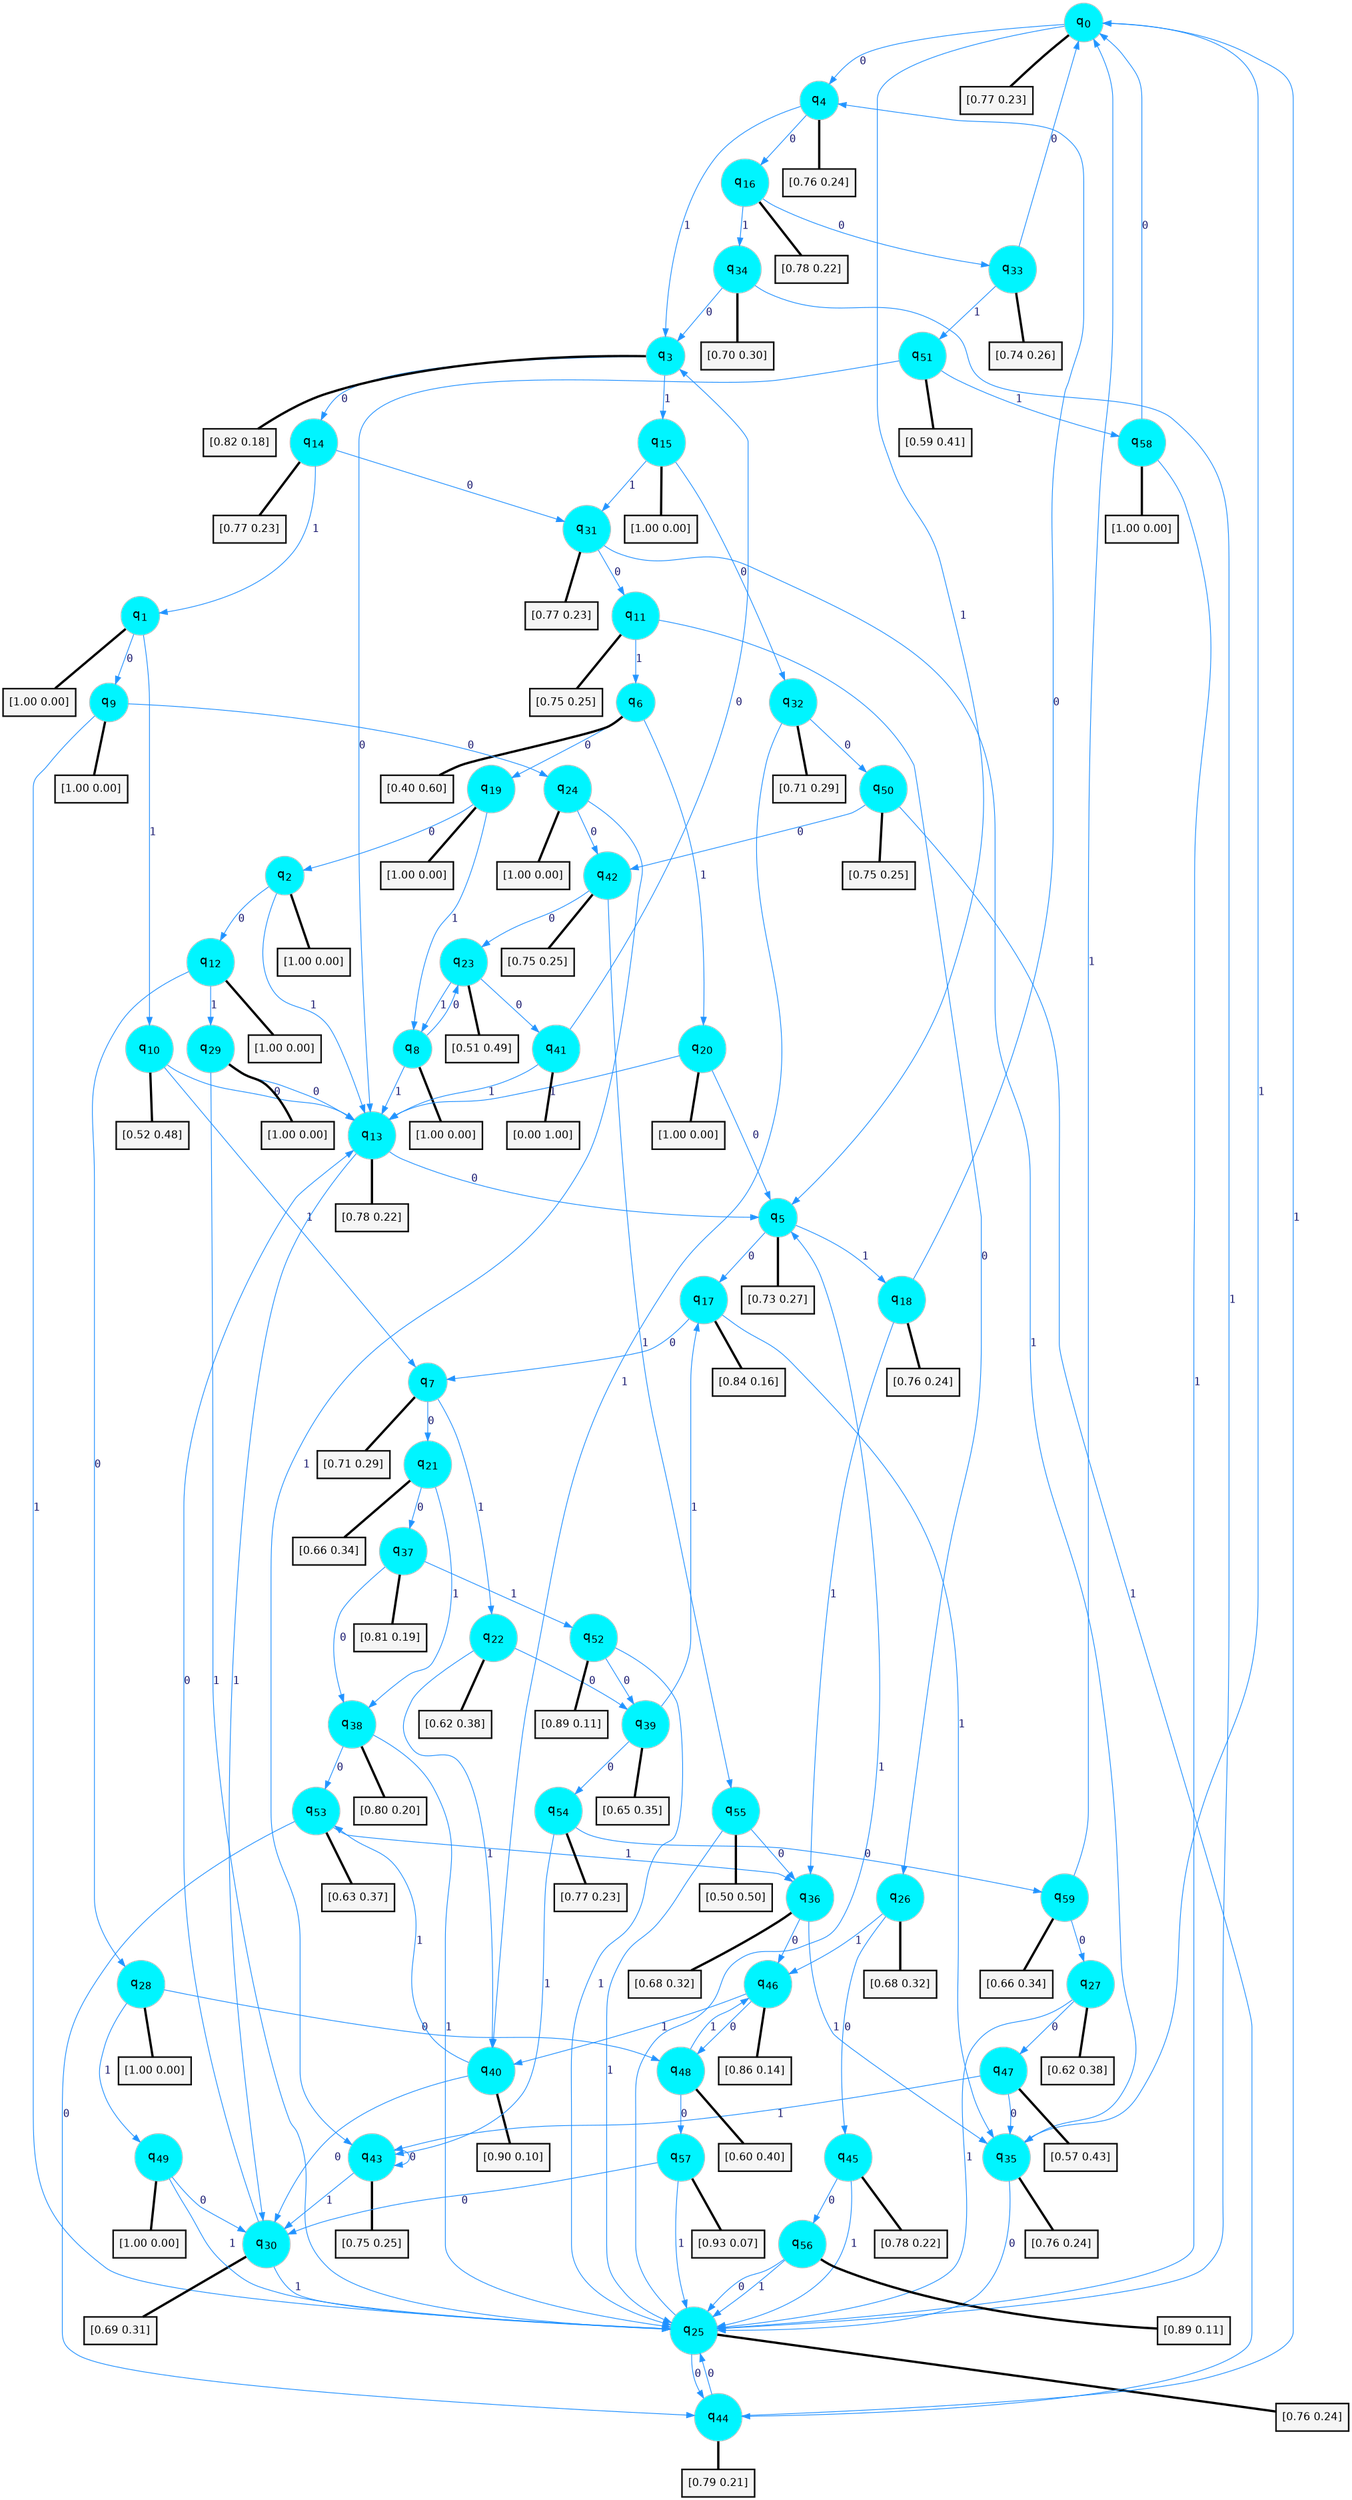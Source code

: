 digraph G {
graph [
bgcolor=transparent, dpi=300, rankdir=TD, size="40,25"];
node [
color=gray, fillcolor=turquoise1, fontcolor=black, fontname=Helvetica, fontsize=16, fontweight=bold, shape=circle, style=filled];
edge [
arrowsize=1, color=dodgerblue1, fontcolor=midnightblue, fontname=courier, fontweight=bold, penwidth=1, style=solid, weight=20];
0[label=<q<SUB>0</SUB>>];
1[label=<q<SUB>1</SUB>>];
2[label=<q<SUB>2</SUB>>];
3[label=<q<SUB>3</SUB>>];
4[label=<q<SUB>4</SUB>>];
5[label=<q<SUB>5</SUB>>];
6[label=<q<SUB>6</SUB>>];
7[label=<q<SUB>7</SUB>>];
8[label=<q<SUB>8</SUB>>];
9[label=<q<SUB>9</SUB>>];
10[label=<q<SUB>10</SUB>>];
11[label=<q<SUB>11</SUB>>];
12[label=<q<SUB>12</SUB>>];
13[label=<q<SUB>13</SUB>>];
14[label=<q<SUB>14</SUB>>];
15[label=<q<SUB>15</SUB>>];
16[label=<q<SUB>16</SUB>>];
17[label=<q<SUB>17</SUB>>];
18[label=<q<SUB>18</SUB>>];
19[label=<q<SUB>19</SUB>>];
20[label=<q<SUB>20</SUB>>];
21[label=<q<SUB>21</SUB>>];
22[label=<q<SUB>22</SUB>>];
23[label=<q<SUB>23</SUB>>];
24[label=<q<SUB>24</SUB>>];
25[label=<q<SUB>25</SUB>>];
26[label=<q<SUB>26</SUB>>];
27[label=<q<SUB>27</SUB>>];
28[label=<q<SUB>28</SUB>>];
29[label=<q<SUB>29</SUB>>];
30[label=<q<SUB>30</SUB>>];
31[label=<q<SUB>31</SUB>>];
32[label=<q<SUB>32</SUB>>];
33[label=<q<SUB>33</SUB>>];
34[label=<q<SUB>34</SUB>>];
35[label=<q<SUB>35</SUB>>];
36[label=<q<SUB>36</SUB>>];
37[label=<q<SUB>37</SUB>>];
38[label=<q<SUB>38</SUB>>];
39[label=<q<SUB>39</SUB>>];
40[label=<q<SUB>40</SUB>>];
41[label=<q<SUB>41</SUB>>];
42[label=<q<SUB>42</SUB>>];
43[label=<q<SUB>43</SUB>>];
44[label=<q<SUB>44</SUB>>];
45[label=<q<SUB>45</SUB>>];
46[label=<q<SUB>46</SUB>>];
47[label=<q<SUB>47</SUB>>];
48[label=<q<SUB>48</SUB>>];
49[label=<q<SUB>49</SUB>>];
50[label=<q<SUB>50</SUB>>];
51[label=<q<SUB>51</SUB>>];
52[label=<q<SUB>52</SUB>>];
53[label=<q<SUB>53</SUB>>];
54[label=<q<SUB>54</SUB>>];
55[label=<q<SUB>55</SUB>>];
56[label=<q<SUB>56</SUB>>];
57[label=<q<SUB>57</SUB>>];
58[label=<q<SUB>58</SUB>>];
59[label=<q<SUB>59</SUB>>];
60[label="[0.77 0.23]", shape=box,fontcolor=black, fontname=Helvetica, fontsize=14, penwidth=2, fillcolor=whitesmoke,color=black];
61[label="[1.00 0.00]", shape=box,fontcolor=black, fontname=Helvetica, fontsize=14, penwidth=2, fillcolor=whitesmoke,color=black];
62[label="[1.00 0.00]", shape=box,fontcolor=black, fontname=Helvetica, fontsize=14, penwidth=2, fillcolor=whitesmoke,color=black];
63[label="[0.82 0.18]", shape=box,fontcolor=black, fontname=Helvetica, fontsize=14, penwidth=2, fillcolor=whitesmoke,color=black];
64[label="[0.76 0.24]", shape=box,fontcolor=black, fontname=Helvetica, fontsize=14, penwidth=2, fillcolor=whitesmoke,color=black];
65[label="[0.73 0.27]", shape=box,fontcolor=black, fontname=Helvetica, fontsize=14, penwidth=2, fillcolor=whitesmoke,color=black];
66[label="[0.40 0.60]", shape=box,fontcolor=black, fontname=Helvetica, fontsize=14, penwidth=2, fillcolor=whitesmoke,color=black];
67[label="[0.71 0.29]", shape=box,fontcolor=black, fontname=Helvetica, fontsize=14, penwidth=2, fillcolor=whitesmoke,color=black];
68[label="[1.00 0.00]", shape=box,fontcolor=black, fontname=Helvetica, fontsize=14, penwidth=2, fillcolor=whitesmoke,color=black];
69[label="[1.00 0.00]", shape=box,fontcolor=black, fontname=Helvetica, fontsize=14, penwidth=2, fillcolor=whitesmoke,color=black];
70[label="[0.52 0.48]", shape=box,fontcolor=black, fontname=Helvetica, fontsize=14, penwidth=2, fillcolor=whitesmoke,color=black];
71[label="[0.75 0.25]", shape=box,fontcolor=black, fontname=Helvetica, fontsize=14, penwidth=2, fillcolor=whitesmoke,color=black];
72[label="[1.00 0.00]", shape=box,fontcolor=black, fontname=Helvetica, fontsize=14, penwidth=2, fillcolor=whitesmoke,color=black];
73[label="[0.78 0.22]", shape=box,fontcolor=black, fontname=Helvetica, fontsize=14, penwidth=2, fillcolor=whitesmoke,color=black];
74[label="[0.77 0.23]", shape=box,fontcolor=black, fontname=Helvetica, fontsize=14, penwidth=2, fillcolor=whitesmoke,color=black];
75[label="[1.00 0.00]", shape=box,fontcolor=black, fontname=Helvetica, fontsize=14, penwidth=2, fillcolor=whitesmoke,color=black];
76[label="[0.78 0.22]", shape=box,fontcolor=black, fontname=Helvetica, fontsize=14, penwidth=2, fillcolor=whitesmoke,color=black];
77[label="[0.84 0.16]", shape=box,fontcolor=black, fontname=Helvetica, fontsize=14, penwidth=2, fillcolor=whitesmoke,color=black];
78[label="[0.76 0.24]", shape=box,fontcolor=black, fontname=Helvetica, fontsize=14, penwidth=2, fillcolor=whitesmoke,color=black];
79[label="[1.00 0.00]", shape=box,fontcolor=black, fontname=Helvetica, fontsize=14, penwidth=2, fillcolor=whitesmoke,color=black];
80[label="[1.00 0.00]", shape=box,fontcolor=black, fontname=Helvetica, fontsize=14, penwidth=2, fillcolor=whitesmoke,color=black];
81[label="[0.66 0.34]", shape=box,fontcolor=black, fontname=Helvetica, fontsize=14, penwidth=2, fillcolor=whitesmoke,color=black];
82[label="[0.62 0.38]", shape=box,fontcolor=black, fontname=Helvetica, fontsize=14, penwidth=2, fillcolor=whitesmoke,color=black];
83[label="[0.51 0.49]", shape=box,fontcolor=black, fontname=Helvetica, fontsize=14, penwidth=2, fillcolor=whitesmoke,color=black];
84[label="[1.00 0.00]", shape=box,fontcolor=black, fontname=Helvetica, fontsize=14, penwidth=2, fillcolor=whitesmoke,color=black];
85[label="[0.76 0.24]", shape=box,fontcolor=black, fontname=Helvetica, fontsize=14, penwidth=2, fillcolor=whitesmoke,color=black];
86[label="[0.68 0.32]", shape=box,fontcolor=black, fontname=Helvetica, fontsize=14, penwidth=2, fillcolor=whitesmoke,color=black];
87[label="[0.62 0.38]", shape=box,fontcolor=black, fontname=Helvetica, fontsize=14, penwidth=2, fillcolor=whitesmoke,color=black];
88[label="[1.00 0.00]", shape=box,fontcolor=black, fontname=Helvetica, fontsize=14, penwidth=2, fillcolor=whitesmoke,color=black];
89[label="[1.00 0.00]", shape=box,fontcolor=black, fontname=Helvetica, fontsize=14, penwidth=2, fillcolor=whitesmoke,color=black];
90[label="[0.69 0.31]", shape=box,fontcolor=black, fontname=Helvetica, fontsize=14, penwidth=2, fillcolor=whitesmoke,color=black];
91[label="[0.77 0.23]", shape=box,fontcolor=black, fontname=Helvetica, fontsize=14, penwidth=2, fillcolor=whitesmoke,color=black];
92[label="[0.71 0.29]", shape=box,fontcolor=black, fontname=Helvetica, fontsize=14, penwidth=2, fillcolor=whitesmoke,color=black];
93[label="[0.74 0.26]", shape=box,fontcolor=black, fontname=Helvetica, fontsize=14, penwidth=2, fillcolor=whitesmoke,color=black];
94[label="[0.70 0.30]", shape=box,fontcolor=black, fontname=Helvetica, fontsize=14, penwidth=2, fillcolor=whitesmoke,color=black];
95[label="[0.76 0.24]", shape=box,fontcolor=black, fontname=Helvetica, fontsize=14, penwidth=2, fillcolor=whitesmoke,color=black];
96[label="[0.68 0.32]", shape=box,fontcolor=black, fontname=Helvetica, fontsize=14, penwidth=2, fillcolor=whitesmoke,color=black];
97[label="[0.81 0.19]", shape=box,fontcolor=black, fontname=Helvetica, fontsize=14, penwidth=2, fillcolor=whitesmoke,color=black];
98[label="[0.80 0.20]", shape=box,fontcolor=black, fontname=Helvetica, fontsize=14, penwidth=2, fillcolor=whitesmoke,color=black];
99[label="[0.65 0.35]", shape=box,fontcolor=black, fontname=Helvetica, fontsize=14, penwidth=2, fillcolor=whitesmoke,color=black];
100[label="[0.90 0.10]", shape=box,fontcolor=black, fontname=Helvetica, fontsize=14, penwidth=2, fillcolor=whitesmoke,color=black];
101[label="[0.00 1.00]", shape=box,fontcolor=black, fontname=Helvetica, fontsize=14, penwidth=2, fillcolor=whitesmoke,color=black];
102[label="[0.75 0.25]", shape=box,fontcolor=black, fontname=Helvetica, fontsize=14, penwidth=2, fillcolor=whitesmoke,color=black];
103[label="[0.75 0.25]", shape=box,fontcolor=black, fontname=Helvetica, fontsize=14, penwidth=2, fillcolor=whitesmoke,color=black];
104[label="[0.79 0.21]", shape=box,fontcolor=black, fontname=Helvetica, fontsize=14, penwidth=2, fillcolor=whitesmoke,color=black];
105[label="[0.78 0.22]", shape=box,fontcolor=black, fontname=Helvetica, fontsize=14, penwidth=2, fillcolor=whitesmoke,color=black];
106[label="[0.86 0.14]", shape=box,fontcolor=black, fontname=Helvetica, fontsize=14, penwidth=2, fillcolor=whitesmoke,color=black];
107[label="[0.57 0.43]", shape=box,fontcolor=black, fontname=Helvetica, fontsize=14, penwidth=2, fillcolor=whitesmoke,color=black];
108[label="[0.60 0.40]", shape=box,fontcolor=black, fontname=Helvetica, fontsize=14, penwidth=2, fillcolor=whitesmoke,color=black];
109[label="[1.00 0.00]", shape=box,fontcolor=black, fontname=Helvetica, fontsize=14, penwidth=2, fillcolor=whitesmoke,color=black];
110[label="[0.75 0.25]", shape=box,fontcolor=black, fontname=Helvetica, fontsize=14, penwidth=2, fillcolor=whitesmoke,color=black];
111[label="[0.59 0.41]", shape=box,fontcolor=black, fontname=Helvetica, fontsize=14, penwidth=2, fillcolor=whitesmoke,color=black];
112[label="[0.89 0.11]", shape=box,fontcolor=black, fontname=Helvetica, fontsize=14, penwidth=2, fillcolor=whitesmoke,color=black];
113[label="[0.63 0.37]", shape=box,fontcolor=black, fontname=Helvetica, fontsize=14, penwidth=2, fillcolor=whitesmoke,color=black];
114[label="[0.77 0.23]", shape=box,fontcolor=black, fontname=Helvetica, fontsize=14, penwidth=2, fillcolor=whitesmoke,color=black];
115[label="[0.50 0.50]", shape=box,fontcolor=black, fontname=Helvetica, fontsize=14, penwidth=2, fillcolor=whitesmoke,color=black];
116[label="[0.89 0.11]", shape=box,fontcolor=black, fontname=Helvetica, fontsize=14, penwidth=2, fillcolor=whitesmoke,color=black];
117[label="[0.93 0.07]", shape=box,fontcolor=black, fontname=Helvetica, fontsize=14, penwidth=2, fillcolor=whitesmoke,color=black];
118[label="[1.00 0.00]", shape=box,fontcolor=black, fontname=Helvetica, fontsize=14, penwidth=2, fillcolor=whitesmoke,color=black];
119[label="[0.66 0.34]", shape=box,fontcolor=black, fontname=Helvetica, fontsize=14, penwidth=2, fillcolor=whitesmoke,color=black];
0->4 [label=0];
0->5 [label=1];
0->60 [arrowhead=none, penwidth=3,color=black];
1->9 [label=0];
1->10 [label=1];
1->61 [arrowhead=none, penwidth=3,color=black];
2->12 [label=0];
2->13 [label=1];
2->62 [arrowhead=none, penwidth=3,color=black];
3->14 [label=0];
3->15 [label=1];
3->63 [arrowhead=none, penwidth=3,color=black];
4->16 [label=0];
4->3 [label=1];
4->64 [arrowhead=none, penwidth=3,color=black];
5->17 [label=0];
5->18 [label=1];
5->65 [arrowhead=none, penwidth=3,color=black];
6->19 [label=0];
6->20 [label=1];
6->66 [arrowhead=none, penwidth=3,color=black];
7->21 [label=0];
7->22 [label=1];
7->67 [arrowhead=none, penwidth=3,color=black];
8->23 [label=0];
8->13 [label=1];
8->68 [arrowhead=none, penwidth=3,color=black];
9->24 [label=0];
9->25 [label=1];
9->69 [arrowhead=none, penwidth=3,color=black];
10->13 [label=0];
10->7 [label=1];
10->70 [arrowhead=none, penwidth=3,color=black];
11->26 [label=0];
11->6 [label=1];
11->71 [arrowhead=none, penwidth=3,color=black];
12->28 [label=0];
12->29 [label=1];
12->72 [arrowhead=none, penwidth=3,color=black];
13->5 [label=0];
13->30 [label=1];
13->73 [arrowhead=none, penwidth=3,color=black];
14->31 [label=0];
14->1 [label=1];
14->74 [arrowhead=none, penwidth=3,color=black];
15->32 [label=0];
15->31 [label=1];
15->75 [arrowhead=none, penwidth=3,color=black];
16->33 [label=0];
16->34 [label=1];
16->76 [arrowhead=none, penwidth=3,color=black];
17->7 [label=0];
17->35 [label=1];
17->77 [arrowhead=none, penwidth=3,color=black];
18->4 [label=0];
18->36 [label=1];
18->78 [arrowhead=none, penwidth=3,color=black];
19->2 [label=0];
19->8 [label=1];
19->79 [arrowhead=none, penwidth=3,color=black];
20->5 [label=0];
20->13 [label=1];
20->80 [arrowhead=none, penwidth=3,color=black];
21->37 [label=0];
21->38 [label=1];
21->81 [arrowhead=none, penwidth=3,color=black];
22->39 [label=0];
22->40 [label=1];
22->82 [arrowhead=none, penwidth=3,color=black];
23->41 [label=0];
23->8 [label=1];
23->83 [arrowhead=none, penwidth=3,color=black];
24->42 [label=0];
24->43 [label=1];
24->84 [arrowhead=none, penwidth=3,color=black];
25->44 [label=0];
25->5 [label=1];
25->85 [arrowhead=none, penwidth=3,color=black];
26->45 [label=0];
26->46 [label=1];
26->86 [arrowhead=none, penwidth=3,color=black];
27->47 [label=0];
27->25 [label=1];
27->87 [arrowhead=none, penwidth=3,color=black];
28->48 [label=0];
28->49 [label=1];
28->88 [arrowhead=none, penwidth=3,color=black];
29->13 [label=0];
29->25 [label=1];
29->89 [arrowhead=none, penwidth=3,color=black];
30->13 [label=0];
30->25 [label=1];
30->90 [arrowhead=none, penwidth=3,color=black];
31->11 [label=0];
31->35 [label=1];
31->91 [arrowhead=none, penwidth=3,color=black];
32->50 [label=0];
32->40 [label=1];
32->92 [arrowhead=none, penwidth=3,color=black];
33->0 [label=0];
33->51 [label=1];
33->93 [arrowhead=none, penwidth=3,color=black];
34->3 [label=0];
34->25 [label=1];
34->94 [arrowhead=none, penwidth=3,color=black];
35->25 [label=0];
35->0 [label=1];
35->95 [arrowhead=none, penwidth=3,color=black];
36->46 [label=0];
36->35 [label=1];
36->96 [arrowhead=none, penwidth=3,color=black];
37->38 [label=0];
37->52 [label=1];
37->97 [arrowhead=none, penwidth=3,color=black];
38->53 [label=0];
38->25 [label=1];
38->98 [arrowhead=none, penwidth=3,color=black];
39->54 [label=0];
39->17 [label=1];
39->99 [arrowhead=none, penwidth=3,color=black];
40->30 [label=0];
40->53 [label=1];
40->100 [arrowhead=none, penwidth=3,color=black];
41->3 [label=0];
41->13 [label=1];
41->101 [arrowhead=none, penwidth=3,color=black];
42->23 [label=0];
42->55 [label=1];
42->102 [arrowhead=none, penwidth=3,color=black];
43->43 [label=0];
43->30 [label=1];
43->103 [arrowhead=none, penwidth=3,color=black];
44->25 [label=0];
44->0 [label=1];
44->104 [arrowhead=none, penwidth=3,color=black];
45->56 [label=0];
45->25 [label=1];
45->105 [arrowhead=none, penwidth=3,color=black];
46->48 [label=0];
46->40 [label=1];
46->106 [arrowhead=none, penwidth=3,color=black];
47->35 [label=0];
47->43 [label=1];
47->107 [arrowhead=none, penwidth=3,color=black];
48->57 [label=0];
48->46 [label=1];
48->108 [arrowhead=none, penwidth=3,color=black];
49->30 [label=0];
49->25 [label=1];
49->109 [arrowhead=none, penwidth=3,color=black];
50->42 [label=0];
50->44 [label=1];
50->110 [arrowhead=none, penwidth=3,color=black];
51->13 [label=0];
51->58 [label=1];
51->111 [arrowhead=none, penwidth=3,color=black];
52->39 [label=0];
52->25 [label=1];
52->112 [arrowhead=none, penwidth=3,color=black];
53->44 [label=0];
53->36 [label=1];
53->113 [arrowhead=none, penwidth=3,color=black];
54->59 [label=0];
54->43 [label=1];
54->114 [arrowhead=none, penwidth=3,color=black];
55->36 [label=0];
55->25 [label=1];
55->115 [arrowhead=none, penwidth=3,color=black];
56->25 [label=0];
56->25 [label=1];
56->116 [arrowhead=none, penwidth=3,color=black];
57->30 [label=0];
57->25 [label=1];
57->117 [arrowhead=none, penwidth=3,color=black];
58->0 [label=0];
58->25 [label=1];
58->118 [arrowhead=none, penwidth=3,color=black];
59->27 [label=0];
59->0 [label=1];
59->119 [arrowhead=none, penwidth=3,color=black];
}
